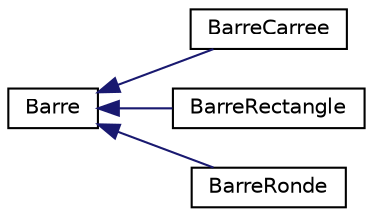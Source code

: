 digraph "Graphe hiérarchique des classes"
{
  edge [fontname="Helvetica",fontsize="10",labelfontname="Helvetica",labelfontsize="10"];
  node [fontname="Helvetica",fontsize="10",shape=record];
  rankdir="LR";
  Node0 [label="Barre",height=0.2,width=0.4,color="black", fillcolor="white", style="filled",URL="$class_barre.html"];
  Node0 -> Node1 [dir="back",color="midnightblue",fontsize="10",style="solid",fontname="Helvetica"];
  Node1 [label="BarreCarree",height=0.2,width=0.4,color="black", fillcolor="white", style="filled",URL="$class_barre_carree.html"];
  Node0 -> Node2 [dir="back",color="midnightblue",fontsize="10",style="solid",fontname="Helvetica"];
  Node2 [label="BarreRectangle",height=0.2,width=0.4,color="black", fillcolor="white", style="filled",URL="$class_barre_rectangle.html"];
  Node0 -> Node3 [dir="back",color="midnightblue",fontsize="10",style="solid",fontname="Helvetica"];
  Node3 [label="BarreRonde",height=0.2,width=0.4,color="black", fillcolor="white", style="filled",URL="$class_barre_ronde.html"];
}
